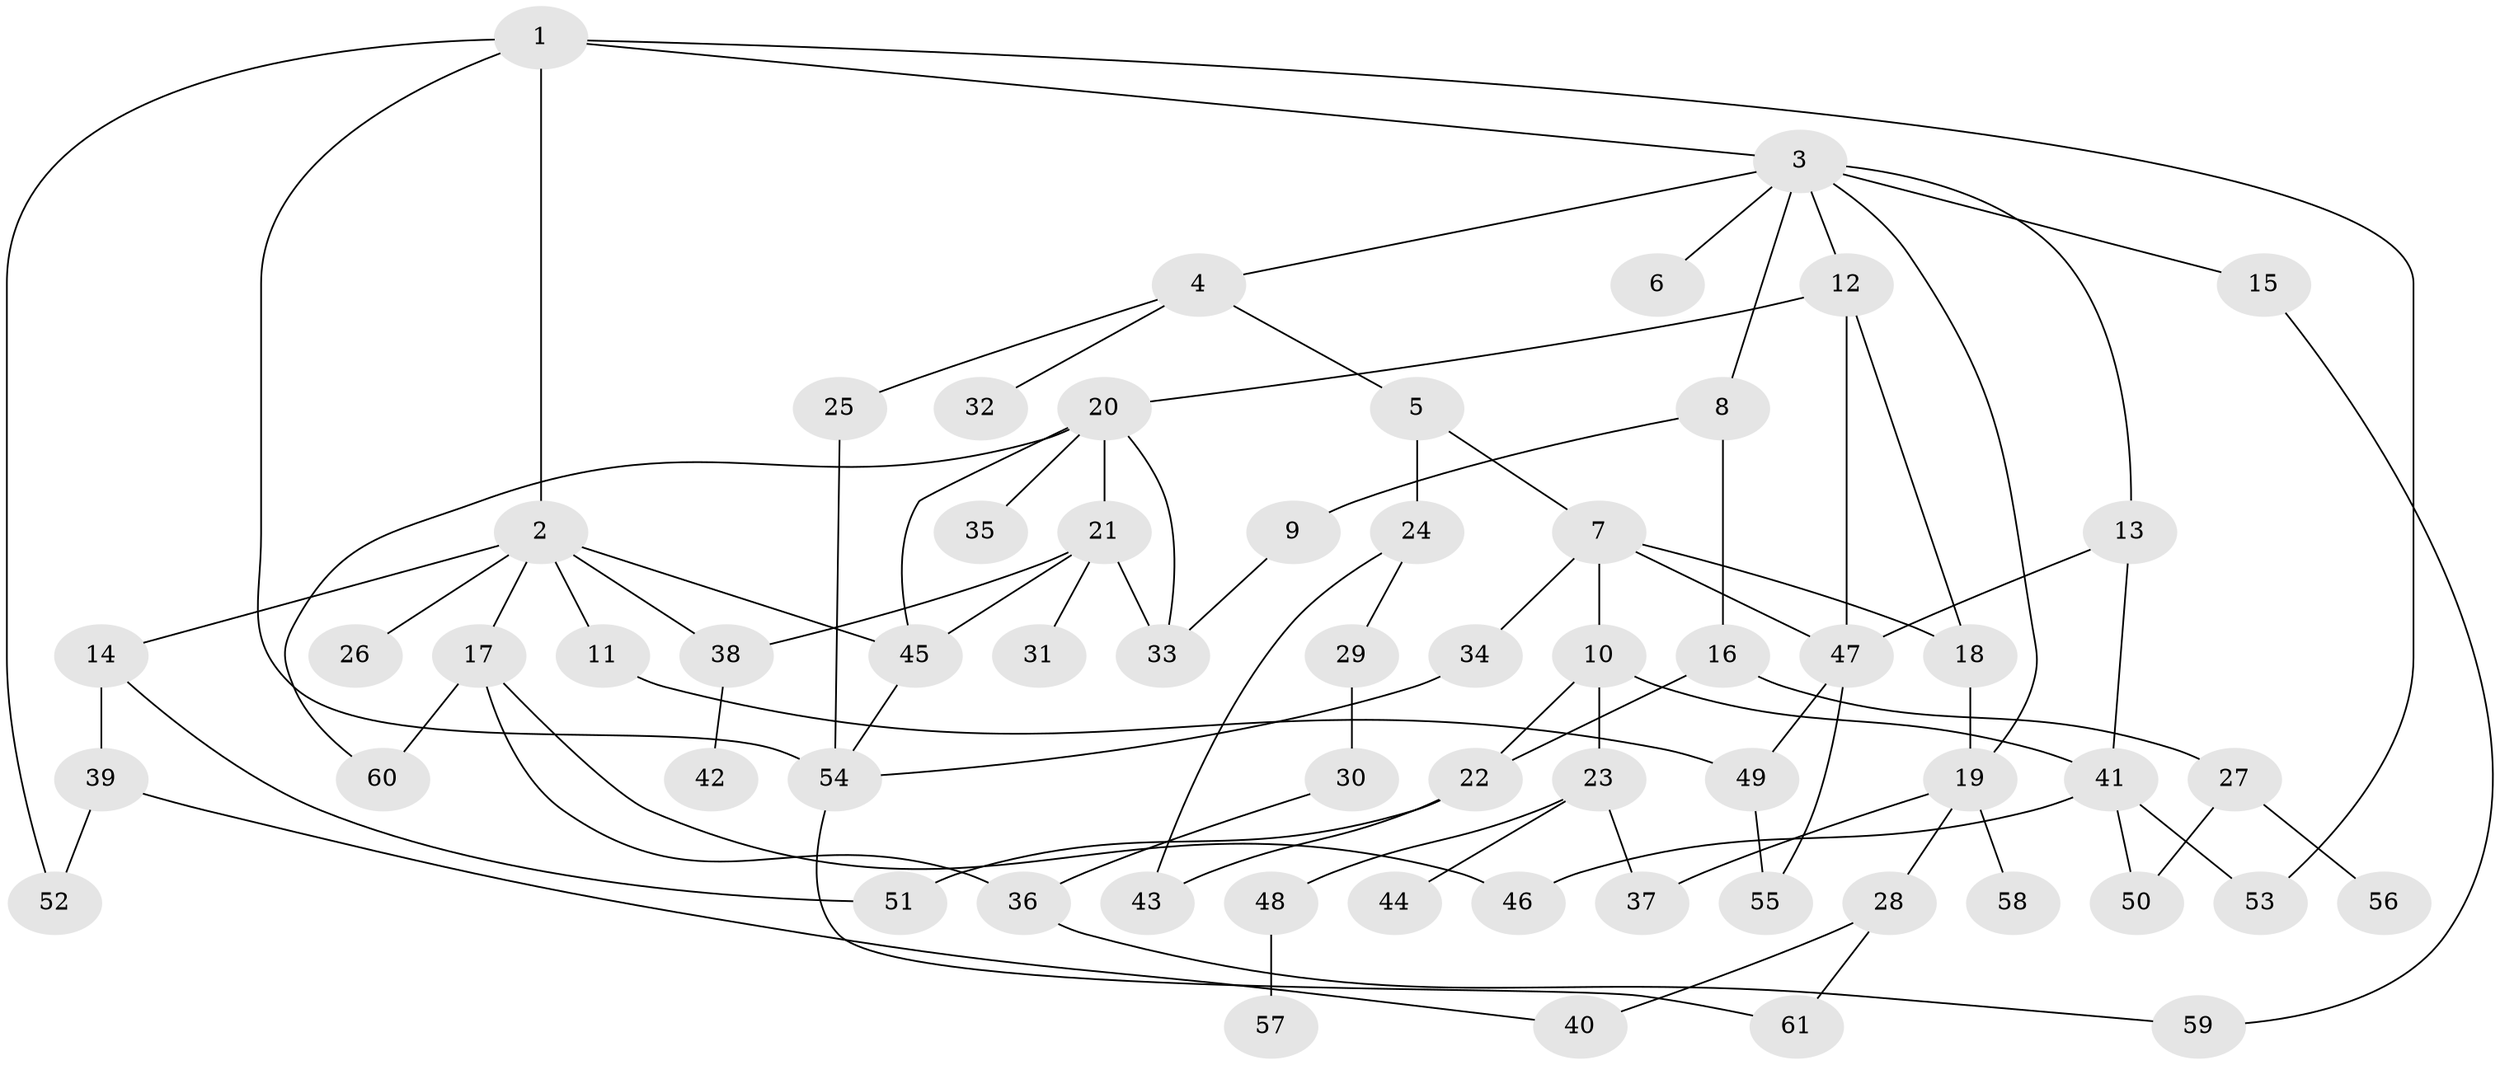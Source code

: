 // Generated by graph-tools (version 1.1) at 2025/13/03/09/25 04:13:37]
// undirected, 61 vertices, 88 edges
graph export_dot {
graph [start="1"]
  node [color=gray90,style=filled];
  1;
  2;
  3;
  4;
  5;
  6;
  7;
  8;
  9;
  10;
  11;
  12;
  13;
  14;
  15;
  16;
  17;
  18;
  19;
  20;
  21;
  22;
  23;
  24;
  25;
  26;
  27;
  28;
  29;
  30;
  31;
  32;
  33;
  34;
  35;
  36;
  37;
  38;
  39;
  40;
  41;
  42;
  43;
  44;
  45;
  46;
  47;
  48;
  49;
  50;
  51;
  52;
  53;
  54;
  55;
  56;
  57;
  58;
  59;
  60;
  61;
  1 -- 2;
  1 -- 3;
  1 -- 53;
  1 -- 52;
  1 -- 54;
  2 -- 11;
  2 -- 14;
  2 -- 17;
  2 -- 26;
  2 -- 45;
  2 -- 38;
  3 -- 4;
  3 -- 6;
  3 -- 8;
  3 -- 12;
  3 -- 13;
  3 -- 15;
  3 -- 19;
  4 -- 5;
  4 -- 25;
  4 -- 32;
  5 -- 7;
  5 -- 24;
  7 -- 10;
  7 -- 34;
  7 -- 18;
  7 -- 47;
  8 -- 9;
  8 -- 16;
  9 -- 33;
  10 -- 22;
  10 -- 23;
  10 -- 41;
  11 -- 49;
  12 -- 18;
  12 -- 20;
  12 -- 47;
  13 -- 47;
  13 -- 41;
  14 -- 39;
  14 -- 51;
  15 -- 59;
  16 -- 27;
  16 -- 22;
  17 -- 46;
  17 -- 36;
  17 -- 60;
  18 -- 19;
  19 -- 28;
  19 -- 58;
  19 -- 37;
  20 -- 21;
  20 -- 35;
  20 -- 60;
  20 -- 45;
  20 -- 33;
  21 -- 31;
  21 -- 38;
  21 -- 45;
  21 -- 33;
  22 -- 51;
  22 -- 43;
  23 -- 37;
  23 -- 44;
  23 -- 48;
  24 -- 29;
  24 -- 43;
  25 -- 54;
  27 -- 50;
  27 -- 56;
  28 -- 61;
  28 -- 40;
  29 -- 30;
  30 -- 36;
  34 -- 54;
  36 -- 59;
  38 -- 42;
  39 -- 40;
  39 -- 52;
  41 -- 50;
  41 -- 53;
  41 -- 46;
  45 -- 54;
  47 -- 49;
  47 -- 55;
  48 -- 57;
  49 -- 55;
  54 -- 61;
}
